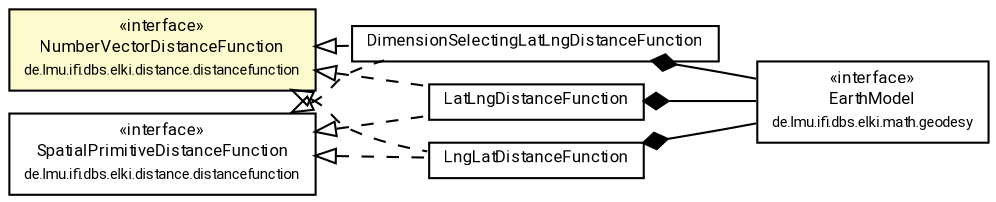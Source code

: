 #!/usr/local/bin/dot
#
# Class diagram 
# Generated by UMLGraph version R5_7_2-60-g0e99a6 (http://www.spinellis.gr/umlgraph/)
#

digraph G {
	graph [fontnames="svg"]
	edge [fontname="Roboto",fontsize=7,labelfontname="Roboto",labelfontsize=7,color="black"];
	node [fontname="Roboto",fontcolor="black",fontsize=8,shape=plaintext,margin=0,width=0,height=0];
	nodesep=0.15;
	ranksep=0.25;
	rankdir=LR;
	// de.lmu.ifi.dbs.elki.distance.distancefunction.NumberVectorDistanceFunction<O>
	c576559 [label=<<table title="de.lmu.ifi.dbs.elki.distance.distancefunction.NumberVectorDistanceFunction" border="0" cellborder="1" cellspacing="0" cellpadding="2" bgcolor="LemonChiffon" href="../NumberVectorDistanceFunction.html" target="_parent">
		<tr><td><table border="0" cellspacing="0" cellpadding="1">
		<tr><td align="center" balign="center"> &#171;interface&#187; </td></tr>
		<tr><td align="center" balign="center"> <font face="Roboto">NumberVectorDistanceFunction</font> </td></tr>
		<tr><td align="center" balign="center"> <font face="Roboto" point-size="7.0">de.lmu.ifi.dbs.elki.distance.distancefunction</font> </td></tr>
		</table></td></tr>
		</table>>, URL="../NumberVectorDistanceFunction.html"];
	// de.lmu.ifi.dbs.elki.distance.distancefunction.SpatialPrimitiveDistanceFunction<V extends de.lmu.ifi.dbs.elki.data.spatial.SpatialComparable>
	c576562 [label=<<table title="de.lmu.ifi.dbs.elki.distance.distancefunction.SpatialPrimitiveDistanceFunction" border="0" cellborder="1" cellspacing="0" cellpadding="2" href="../SpatialPrimitiveDistanceFunction.html" target="_parent">
		<tr><td><table border="0" cellspacing="0" cellpadding="1">
		<tr><td align="center" balign="center"> &#171;interface&#187; </td></tr>
		<tr><td align="center" balign="center"> <font face="Roboto">SpatialPrimitiveDistanceFunction</font> </td></tr>
		<tr><td align="center" balign="center"> <font face="Roboto" point-size="7.0">de.lmu.ifi.dbs.elki.distance.distancefunction</font> </td></tr>
		</table></td></tr>
		</table>>, URL="../SpatialPrimitiveDistanceFunction.html"];
	// de.lmu.ifi.dbs.elki.distance.distancefunction.geo.DimensionSelectingLatLngDistanceFunction
	c577687 [label=<<table title="de.lmu.ifi.dbs.elki.distance.distancefunction.geo.DimensionSelectingLatLngDistanceFunction" border="0" cellborder="1" cellspacing="0" cellpadding="2" href="DimensionSelectingLatLngDistanceFunction.html" target="_parent">
		<tr><td><table border="0" cellspacing="0" cellpadding="1">
		<tr><td align="center" balign="center"> <font face="Roboto">DimensionSelectingLatLngDistanceFunction</font> </td></tr>
		</table></td></tr>
		</table>>, URL="DimensionSelectingLatLngDistanceFunction.html"];
	// de.lmu.ifi.dbs.elki.distance.distancefunction.geo.LatLngDistanceFunction
	c577689 [label=<<table title="de.lmu.ifi.dbs.elki.distance.distancefunction.geo.LatLngDistanceFunction" border="0" cellborder="1" cellspacing="0" cellpadding="2" href="LatLngDistanceFunction.html" target="_parent">
		<tr><td><table border="0" cellspacing="0" cellpadding="1">
		<tr><td align="center" balign="center"> <font face="Roboto">LatLngDistanceFunction</font> </td></tr>
		</table></td></tr>
		</table>>, URL="LatLngDistanceFunction.html"];
	// de.lmu.ifi.dbs.elki.distance.distancefunction.geo.LngLatDistanceFunction
	c577691 [label=<<table title="de.lmu.ifi.dbs.elki.distance.distancefunction.geo.LngLatDistanceFunction" border="0" cellborder="1" cellspacing="0" cellpadding="2" href="LngLatDistanceFunction.html" target="_parent">
		<tr><td><table border="0" cellspacing="0" cellpadding="1">
		<tr><td align="center" balign="center"> <font face="Roboto">LngLatDistanceFunction</font> </td></tr>
		</table></td></tr>
		</table>>, URL="LngLatDistanceFunction.html"];
	// de.lmu.ifi.dbs.elki.math.geodesy.EarthModel
	c577693 [label=<<table title="de.lmu.ifi.dbs.elki.math.geodesy.EarthModel" border="0" cellborder="1" cellspacing="0" cellpadding="2" href="../../../math/geodesy/EarthModel.html" target="_parent">
		<tr><td><table border="0" cellspacing="0" cellpadding="1">
		<tr><td align="center" balign="center"> &#171;interface&#187; </td></tr>
		<tr><td align="center" balign="center"> <font face="Roboto">EarthModel</font> </td></tr>
		<tr><td align="center" balign="center"> <font face="Roboto" point-size="7.0">de.lmu.ifi.dbs.elki.math.geodesy</font> </td></tr>
		</table></td></tr>
		</table>>, URL="../../../math/geodesy/EarthModel.html"];
	// de.lmu.ifi.dbs.elki.distance.distancefunction.geo.DimensionSelectingLatLngDistanceFunction implements de.lmu.ifi.dbs.elki.distance.distancefunction.SpatialPrimitiveDistanceFunction<V extends de.lmu.ifi.dbs.elki.data.spatial.SpatialComparable>
	c576562 -> c577687 [arrowtail=empty,style=dashed,dir=back,weight=9];
	// de.lmu.ifi.dbs.elki.distance.distancefunction.geo.DimensionSelectingLatLngDistanceFunction implements de.lmu.ifi.dbs.elki.distance.distancefunction.NumberVectorDistanceFunction<O>
	c576559 -> c577687 [arrowtail=empty,style=dashed,dir=back,weight=9];
	// de.lmu.ifi.dbs.elki.distance.distancefunction.geo.DimensionSelectingLatLngDistanceFunction composed de.lmu.ifi.dbs.elki.math.geodesy.EarthModel
	c577687 -> c577693 [arrowhead=none,arrowtail=diamond,dir=back,weight=6];
	// de.lmu.ifi.dbs.elki.distance.distancefunction.geo.LatLngDistanceFunction implements de.lmu.ifi.dbs.elki.distance.distancefunction.SpatialPrimitiveDistanceFunction<V extends de.lmu.ifi.dbs.elki.data.spatial.SpatialComparable>
	c576562 -> c577689 [arrowtail=empty,style=dashed,dir=back,weight=9];
	// de.lmu.ifi.dbs.elki.distance.distancefunction.geo.LatLngDistanceFunction implements de.lmu.ifi.dbs.elki.distance.distancefunction.NumberVectorDistanceFunction<O>
	c576559 -> c577689 [arrowtail=empty,style=dashed,dir=back,weight=9];
	// de.lmu.ifi.dbs.elki.distance.distancefunction.geo.LatLngDistanceFunction composed de.lmu.ifi.dbs.elki.math.geodesy.EarthModel
	c577689 -> c577693 [arrowhead=none,arrowtail=diamond,dir=back,weight=6];
	// de.lmu.ifi.dbs.elki.distance.distancefunction.geo.LngLatDistanceFunction implements de.lmu.ifi.dbs.elki.distance.distancefunction.SpatialPrimitiveDistanceFunction<V extends de.lmu.ifi.dbs.elki.data.spatial.SpatialComparable>
	c576562 -> c577691 [arrowtail=empty,style=dashed,dir=back,weight=9];
	// de.lmu.ifi.dbs.elki.distance.distancefunction.geo.LngLatDistanceFunction implements de.lmu.ifi.dbs.elki.distance.distancefunction.NumberVectorDistanceFunction<O>
	c576559 -> c577691 [arrowtail=empty,style=dashed,dir=back,weight=9];
	// de.lmu.ifi.dbs.elki.distance.distancefunction.geo.LngLatDistanceFunction composed de.lmu.ifi.dbs.elki.math.geodesy.EarthModel
	c577691 -> c577693 [arrowhead=none,arrowtail=diamond,dir=back,weight=6];
}


